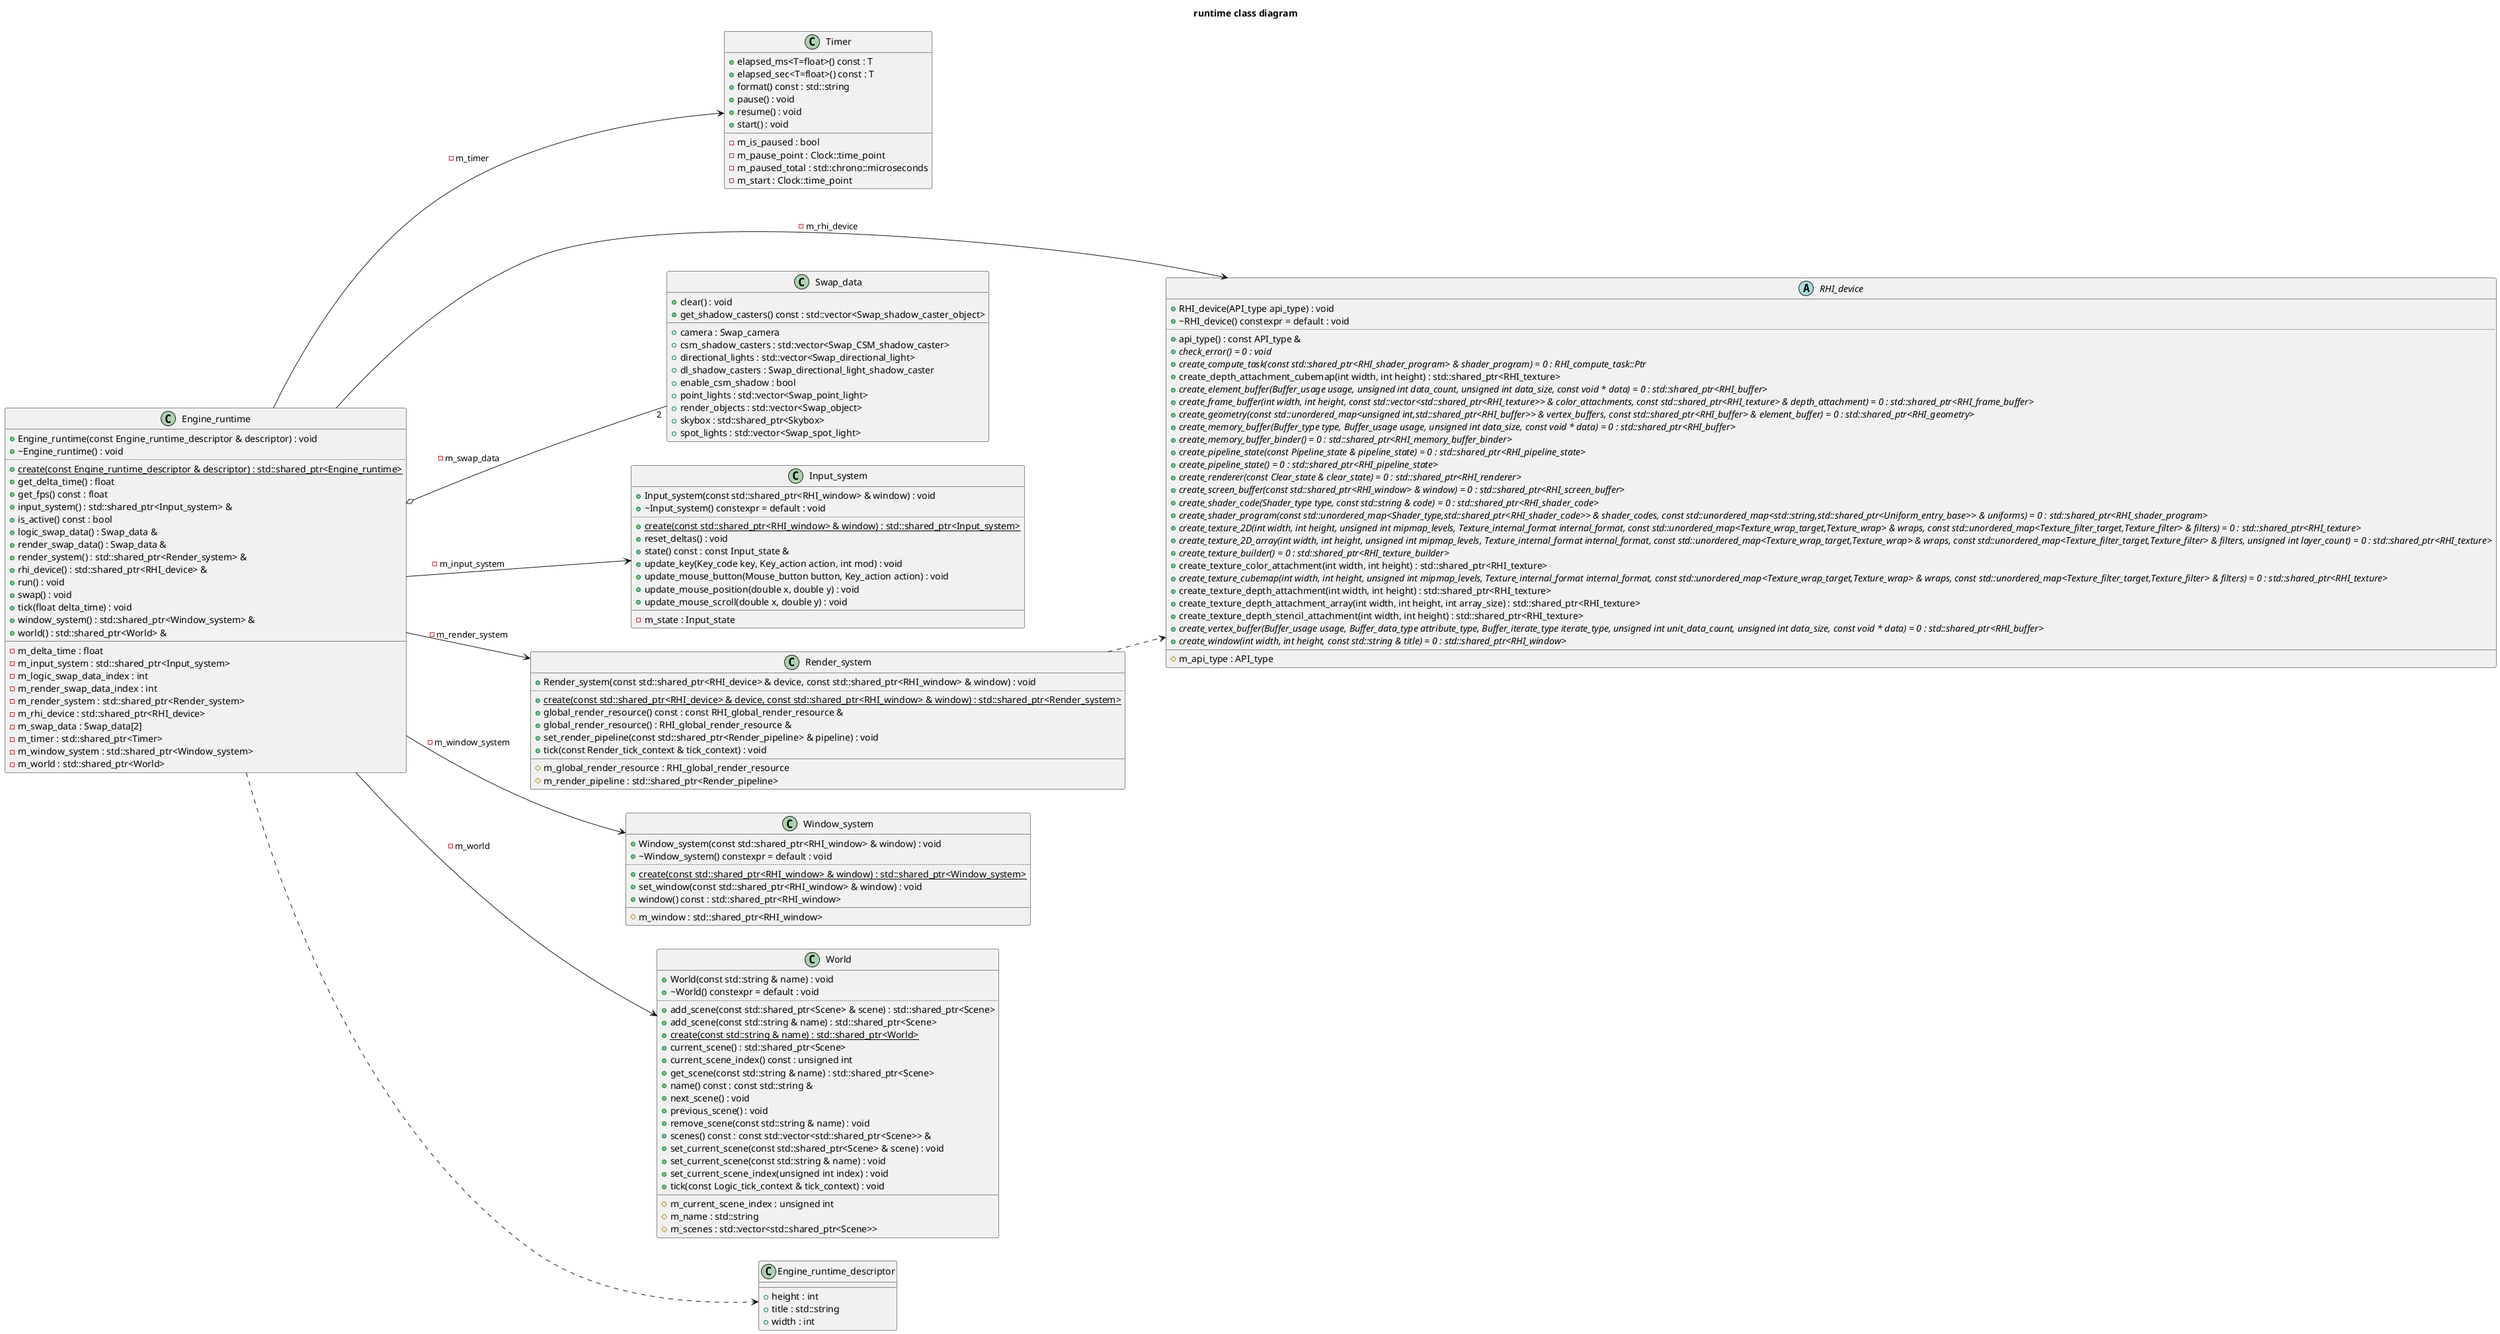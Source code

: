 @startuml
title runtime class diagram
left to right direction
class "Timer" as C_0014596040587850701201
class C_0014596040587850701201 {
+elapsed_ms<T=float>() const : T
+elapsed_sec<T=float>() const : T
+format() const : std::string
+pause() : void
+resume() : void
+start() : void
__
-m_is_paused : bool
-m_pause_point : Clock::time_point
-m_paused_total : std::chrono::microseconds
-m_start : Clock::time_point
}
abstract "RHI_device" as C_0012743932284637170494
abstract C_0012743932284637170494 {
+RHI_device(API_type api_type) : void
+~RHI_device() constexpr = default : void
..
+api_type() : const API_type &
{abstract} +check_error() = 0 : void
{abstract} +create_compute_task(const std::shared_ptr<RHI_shader_program> & shader_program) = 0 : RHI_compute_task::Ptr
+create_depth_attachment_cubemap(int width, int height) : std::shared_ptr<RHI_texture>
{abstract} +create_element_buffer(Buffer_usage usage, unsigned int data_count, unsigned int data_size, const void * data) = 0 : std::shared_ptr<RHI_buffer>
{abstract} +create_frame_buffer(int width, int height, const std::vector<std::shared_ptr<RHI_texture>> & color_attachments, const std::shared_ptr<RHI_texture> & depth_attachment) = 0 : std::shared_ptr<RHI_frame_buffer>
{abstract} +create_geometry(const std::unordered_map<unsigned int,std::shared_ptr<RHI_buffer>> & vertex_buffers, const std::shared_ptr<RHI_buffer> & element_buffer) = 0 : std::shared_ptr<RHI_geometry>
{abstract} +create_memory_buffer(Buffer_type type, Buffer_usage usage, unsigned int data_size, const void * data) = 0 : std::shared_ptr<RHI_buffer>
{abstract} +create_memory_buffer_binder() = 0 : std::shared_ptr<RHI_memory_buffer_binder>
{abstract} +create_pipeline_state(const Pipeline_state & pipeline_state) = 0 : std::shared_ptr<RHI_pipeline_state>
{abstract} +create_pipeline_state() = 0 : std::shared_ptr<RHI_pipeline_state>
{abstract} +create_renderer(const Clear_state & clear_state) = 0 : std::shared_ptr<RHI_renderer>
{abstract} +create_screen_buffer(const std::shared_ptr<RHI_window> & window) = 0 : std::shared_ptr<RHI_screen_buffer>
{abstract} +create_shader_code(Shader_type type, const std::string & code) = 0 : std::shared_ptr<RHI_shader_code>
{abstract} +create_shader_program(const std::unordered_map<Shader_type,std::shared_ptr<RHI_shader_code>> & shader_codes, const std::unordered_map<std::string,std::shared_ptr<Uniform_entry_base>> & uniforms) = 0 : std::shared_ptr<RHI_shader_program>
{abstract} +create_texture_2D(int width, int height, unsigned int mipmap_levels, Texture_internal_format internal_format, const std::unordered_map<Texture_wrap_target,Texture_wrap> & wraps, const std::unordered_map<Texture_filter_target,Texture_filter> & filters) = 0 : std::shared_ptr<RHI_texture>
{abstract} +create_texture_2D_array(int width, int height, unsigned int mipmap_levels, Texture_internal_format internal_format, const std::unordered_map<Texture_wrap_target,Texture_wrap> & wraps, const std::unordered_map<Texture_filter_target,Texture_filter> & filters, unsigned int layer_count) = 0 : std::shared_ptr<RHI_texture>
{abstract} +create_texture_builder() = 0 : std::shared_ptr<RHI_texture_builder>
+create_texture_color_attachment(int width, int height) : std::shared_ptr<RHI_texture>
{abstract} +create_texture_cubemap(int width, int height, unsigned int mipmap_levels, Texture_internal_format internal_format, const std::unordered_map<Texture_wrap_target,Texture_wrap> & wraps, const std::unordered_map<Texture_filter_target,Texture_filter> & filters) = 0 : std::shared_ptr<RHI_texture>
+create_texture_depth_attachment(int width, int height) : std::shared_ptr<RHI_texture>
+create_texture_depth_attachment_array(int width, int height, int array_size) : std::shared_ptr<RHI_texture>
+create_texture_depth_stencil_attachment(int width, int height) : std::shared_ptr<RHI_texture>
{abstract} +create_vertex_buffer(Buffer_usage usage, Buffer_data_type attribute_type, Buffer_iterate_type iterate_type, unsigned int unit_data_count, unsigned int data_size, const void * data) = 0 : std::shared_ptr<RHI_buffer>
{abstract} +create_window(int width, int height, const std::string & title) = 0 : std::shared_ptr<RHI_window>
__
#m_api_type : API_type
}
class "Swap_data" as C_0009030101148513582816
class C_0009030101148513582816 {
+clear() : void
+get_shadow_casters() const : std::vector<Swap_shadow_caster_object>
__
+camera : Swap_camera
+csm_shadow_casters : std::vector<Swap_CSM_shadow_caster>
+directional_lights : std::vector<Swap_directional_light>
+dl_shadow_casters : Swap_directional_light_shadow_caster
+enable_csm_shadow : bool
+point_lights : std::vector<Swap_point_light>
+render_objects : std::vector<Swap_object>
+skybox : std::shared_ptr<Skybox>
+spot_lights : std::vector<Swap_spot_light>
}
class "Input_system" as C_0008047168720568262541
class C_0008047168720568262541 {
+Input_system(const std::shared_ptr<RHI_window> & window) : void
+~Input_system() constexpr = default : void
..
{static} +create(const std::shared_ptr<RHI_window> & window) : std::shared_ptr<Input_system>
+reset_deltas() : void
+state() const : const Input_state &
+update_key(Key_code key, Key_action action, int mod) : void
+update_mouse_button(Mouse_button button, Key_action action) : void
+update_mouse_position(double x, double y) : void
+update_mouse_scroll(double x, double y) : void
__
-m_state : Input_state
}
class "Render_system" as C_0007581699747555106151
class C_0007581699747555106151 {
+Render_system(const std::shared_ptr<RHI_device> & device, const std::shared_ptr<RHI_window> & window) : void
..
{static} +create(const std::shared_ptr<RHI_device> & device, const std::shared_ptr<RHI_window> & window) : std::shared_ptr<Render_system>
+global_render_resource() const : const RHI_global_render_resource &
+global_render_resource() : RHI_global_render_resource &
+set_render_pipeline(const std::shared_ptr<Render_pipeline> & pipeline) : void
+tick(const Render_tick_context & tick_context) : void
__
#m_global_render_resource : RHI_global_render_resource
#m_render_pipeline : std::shared_ptr<Render_pipeline>
}
class "Window_system" as C_0011141300688391409295
class C_0011141300688391409295 {
+Window_system(const std::shared_ptr<RHI_window> & window) : void
+~Window_system() constexpr = default : void
..
{static} +create(const std::shared_ptr<RHI_window> & window) : std::shared_ptr<Window_system>
+set_window(const std::shared_ptr<RHI_window> & window) : void
+window() const : std::shared_ptr<RHI_window>
__
#m_window : std::shared_ptr<RHI_window>
}
class "World" as C_0007805967718232101218
class C_0007805967718232101218 {
+World(const std::string & name) : void
+~World() constexpr = default : void
..
+add_scene(const std::shared_ptr<Scene> & scene) : std::shared_ptr<Scene>
+add_scene(const std::string & name) : std::shared_ptr<Scene>
{static} +create(const std::string & name) : std::shared_ptr<World>
+current_scene() : std::shared_ptr<Scene>
+current_scene_index() const : unsigned int
+get_scene(const std::string & name) : std::shared_ptr<Scene>
+name() const : const std::string &
+next_scene() : void
+previous_scene() : void
+remove_scene(const std::string & name) : void
+scenes() const : const std::vector<std::shared_ptr<Scene>> &
+set_current_scene(const std::shared_ptr<Scene> & scene) : void
+set_current_scene(const std::string & name) : void
+set_current_scene_index(unsigned int index) : void
+tick(const Logic_tick_context & tick_context) : void
__
#m_current_scene_index : unsigned int
#m_name : std::string
#m_scenes : std::vector<std::shared_ptr<Scene>>
}
class "Engine_runtime_descriptor" as C_0013696022001798598608
class C_0013696022001798598608 {
__
+height : int
+title : std::string
+width : int
}
class "Engine_runtime" as C_0016216745571992493724
class C_0016216745571992493724 {
+Engine_runtime(const Engine_runtime_descriptor & descriptor) : void
+~Engine_runtime() : void
..
{static} +create(const Engine_runtime_descriptor & descriptor) : std::shared_ptr<Engine_runtime>
+get_delta_time() : float
+get_fps() const : float
+input_system() : std::shared_ptr<Input_system> &
+is_active() const : bool
+logic_swap_data() : Swap_data &
+render_swap_data() : Swap_data &
+render_system() : std::shared_ptr<Render_system> &
+rhi_device() : std::shared_ptr<RHI_device> &
+run() : void
+swap() : void
+tick(float delta_time) : void
+window_system() : std::shared_ptr<Window_system> &
+world() : std::shared_ptr<World> &
__
-m_delta_time : float
-m_input_system : std::shared_ptr<Input_system>
-m_logic_swap_data_index : int
-m_render_swap_data_index : int
-m_render_system : std::shared_ptr<Render_system>
-m_rhi_device : std::shared_ptr<RHI_device>
-m_swap_data : Swap_data[2]
-m_timer : std::shared_ptr<Timer>
-m_window_system : std::shared_ptr<Window_system>
-m_world : std::shared_ptr<World>
}
C_0007581699747555106151 ..> C_0012743932284637170494
C_0016216745571992493724 ..> C_0013696022001798598608
C_0016216745571992493724 o-- "2" C_0009030101148513582816 : -m_swap_data
C_0016216745571992493724 --> C_0012743932284637170494 : -m_rhi_device
C_0016216745571992493724 --> C_0008047168720568262541 : -m_input_system
C_0016216745571992493724 --> C_0007581699747555106151 : -m_render_system
C_0016216745571992493724 --> C_0011141300688391409295 : -m_window_system
C_0016216745571992493724 --> C_0007805967718232101218 : -m_world
C_0016216745571992493724 --> C_0014596040587850701201 : -m_timer

'Generated with clang-uml, version 0.6.1-15-gbf4bfdc
'LLVM version clang version 19.1.7 (Fedora 19.1.7-3.fc41)
@enduml
